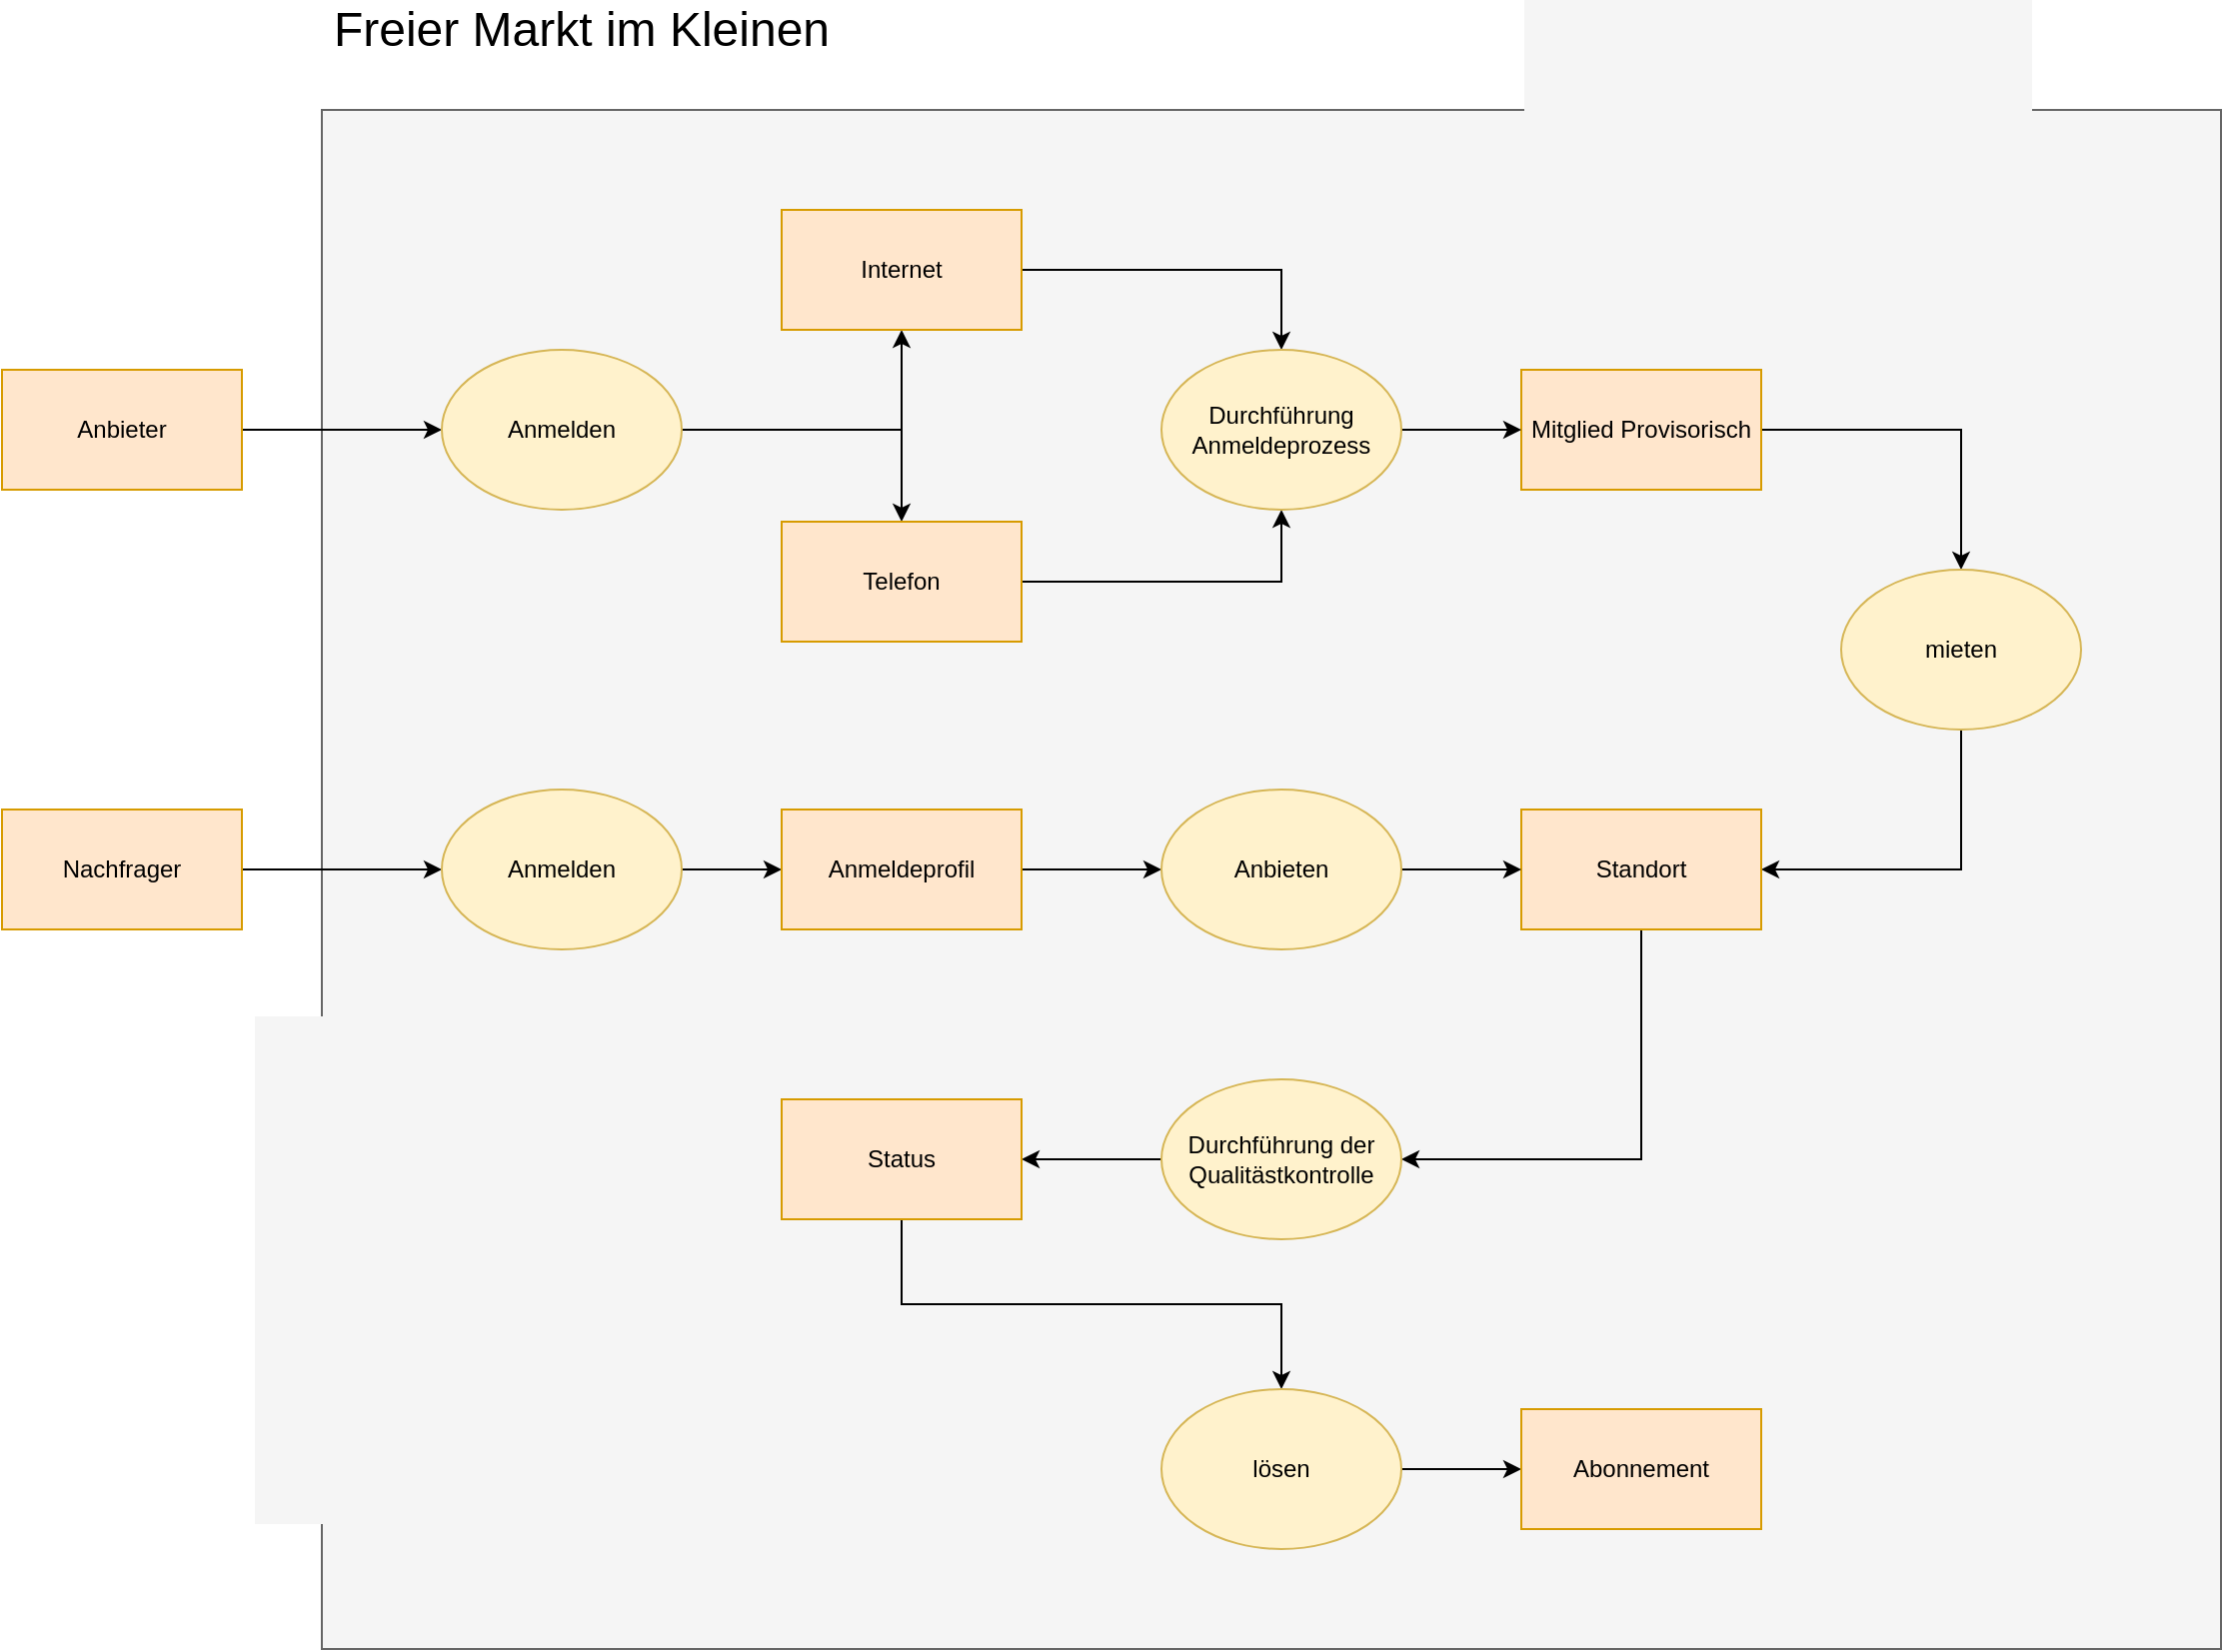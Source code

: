 <mxfile version="13.10.9" type="github">
  <diagram id="1d6je53Co4X1XFdIaq6g" name="Page-1">
    <mxGraphModel dx="1826" dy="831" grid="1" gridSize="10" guides="1" tooltips="1" connect="1" arrows="1" fold="1" page="1" pageScale="1" pageWidth="827" pageHeight="1169" math="0" shadow="0">
      <root>
        <mxCell id="0" />
        <mxCell id="1" parent="0" />
        <mxCell id="6YlxYn7CpiebAkPf-IOl-47" value="" style="rounded=0;whiteSpace=wrap;html=1;shadow=0;fillColor=#f5f5f5;strokeColor=#666666;fontColor=#333333;" vertex="1" parent="1">
          <mxGeometry x="320" y="90" width="950" height="770" as="geometry" />
        </mxCell>
        <mxCell id="6YlxYn7CpiebAkPf-IOl-2" value="&lt;font style=&quot;font-size: 24px&quot;&gt;Freier Markt im Kleinen&lt;/font&gt;" style="text;html=1;strokeColor=none;fillColor=none;align=center;verticalAlign=middle;whiteSpace=wrap;rounded=0;" vertex="1" parent="1">
          <mxGeometry x="320" y="40" width="260" height="20" as="geometry" />
        </mxCell>
        <mxCell id="6YlxYn7CpiebAkPf-IOl-6" style="edgeStyle=orthogonalEdgeStyle;rounded=0;orthogonalLoop=1;jettySize=auto;html=1;exitX=1;exitY=0.5;exitDx=0;exitDy=0;entryX=0;entryY=0.5;entryDx=0;entryDy=0;" edge="1" parent="1" source="6YlxYn7CpiebAkPf-IOl-3" target="6YlxYn7CpiebAkPf-IOl-4">
          <mxGeometry relative="1" as="geometry" />
        </mxCell>
        <mxCell id="6YlxYn7CpiebAkPf-IOl-3" value="Anbieter" style="rounded=0;whiteSpace=wrap;html=1;fillColor=#ffe6cc;strokeColor=#d79b00;" vertex="1" parent="1">
          <mxGeometry x="160" y="220" width="120" height="60" as="geometry" />
        </mxCell>
        <mxCell id="6YlxYn7CpiebAkPf-IOl-14" style="edgeStyle=orthogonalEdgeStyle;rounded=0;orthogonalLoop=1;jettySize=auto;html=1;exitX=1;exitY=0.5;exitDx=0;exitDy=0;entryX=0.5;entryY=0;entryDx=0;entryDy=0;" edge="1" parent="1" source="6YlxYn7CpiebAkPf-IOl-4" target="6YlxYn7CpiebAkPf-IOl-9">
          <mxGeometry relative="1" as="geometry" />
        </mxCell>
        <mxCell id="6YlxYn7CpiebAkPf-IOl-15" style="edgeStyle=orthogonalEdgeStyle;rounded=0;orthogonalLoop=1;jettySize=auto;html=1;exitX=1;exitY=0.5;exitDx=0;exitDy=0;entryX=0.5;entryY=1;entryDx=0;entryDy=0;" edge="1" parent="1" source="6YlxYn7CpiebAkPf-IOl-4" target="6YlxYn7CpiebAkPf-IOl-10">
          <mxGeometry relative="1" as="geometry" />
        </mxCell>
        <mxCell id="6YlxYn7CpiebAkPf-IOl-4" value="Anmelden" style="ellipse;whiteSpace=wrap;html=1;fillColor=#fff2cc;strokeColor=#d6b656;" vertex="1" parent="1">
          <mxGeometry x="380" y="210" width="120" height="80" as="geometry" />
        </mxCell>
        <mxCell id="6YlxYn7CpiebAkPf-IOl-20" style="edgeStyle=orthogonalEdgeStyle;rounded=0;orthogonalLoop=1;jettySize=auto;html=1;exitX=1;exitY=0.5;exitDx=0;exitDy=0;entryX=0.5;entryY=1;entryDx=0;entryDy=0;" edge="1" parent="1" source="6YlxYn7CpiebAkPf-IOl-9" target="6YlxYn7CpiebAkPf-IOl-18">
          <mxGeometry relative="1" as="geometry" />
        </mxCell>
        <mxCell id="6YlxYn7CpiebAkPf-IOl-9" value="Telefon" style="rounded=0;whiteSpace=wrap;html=1;fillColor=#ffe6cc;strokeColor=#d79b00;" vertex="1" parent="1">
          <mxGeometry x="550" y="296" width="120" height="60" as="geometry" />
        </mxCell>
        <mxCell id="6YlxYn7CpiebAkPf-IOl-19" style="edgeStyle=orthogonalEdgeStyle;rounded=0;orthogonalLoop=1;jettySize=auto;html=1;exitX=1;exitY=0.5;exitDx=0;exitDy=0;entryX=0.5;entryY=0;entryDx=0;entryDy=0;" edge="1" parent="1" source="6YlxYn7CpiebAkPf-IOl-10" target="6YlxYn7CpiebAkPf-IOl-18">
          <mxGeometry relative="1" as="geometry" />
        </mxCell>
        <mxCell id="6YlxYn7CpiebAkPf-IOl-10" value="Internet" style="rounded=0;whiteSpace=wrap;html=1;fillColor=#ffe6cc;strokeColor=#d79b00;" vertex="1" parent="1">
          <mxGeometry x="550" y="140" width="120" height="60" as="geometry" />
        </mxCell>
        <mxCell id="6YlxYn7CpiebAkPf-IOl-23" style="edgeStyle=orthogonalEdgeStyle;rounded=0;orthogonalLoop=1;jettySize=auto;html=1;exitX=1;exitY=0.5;exitDx=0;exitDy=0;entryX=0.5;entryY=0;entryDx=0;entryDy=0;" edge="1" parent="1" source="6YlxYn7CpiebAkPf-IOl-16" target="6YlxYn7CpiebAkPf-IOl-22">
          <mxGeometry relative="1" as="geometry" />
        </mxCell>
        <mxCell id="6YlxYn7CpiebAkPf-IOl-16" value="Mitglied Provisorisch" style="rounded=0;whiteSpace=wrap;html=1;fillColor=#ffe6cc;strokeColor=#d79b00;" vertex="1" parent="1">
          <mxGeometry x="920" y="220" width="120" height="60" as="geometry" />
        </mxCell>
        <mxCell id="6YlxYn7CpiebAkPf-IOl-21" style="edgeStyle=orthogonalEdgeStyle;rounded=0;orthogonalLoop=1;jettySize=auto;html=1;exitX=1;exitY=0.5;exitDx=0;exitDy=0;" edge="1" parent="1" source="6YlxYn7CpiebAkPf-IOl-18" target="6YlxYn7CpiebAkPf-IOl-16">
          <mxGeometry relative="1" as="geometry" />
        </mxCell>
        <mxCell id="6YlxYn7CpiebAkPf-IOl-18" value="Durchführung Anmeldeprozess" style="ellipse;whiteSpace=wrap;html=1;fillColor=#fff2cc;strokeColor=#d6b656;" vertex="1" parent="1">
          <mxGeometry x="740" y="210" width="120" height="80" as="geometry" />
        </mxCell>
        <mxCell id="6YlxYn7CpiebAkPf-IOl-46" style="edgeStyle=orthogonalEdgeStyle;rounded=0;orthogonalLoop=1;jettySize=auto;html=1;exitX=0.5;exitY=1;exitDx=0;exitDy=0;entryX=1;entryY=0.5;entryDx=0;entryDy=0;" edge="1" parent="1" source="6YlxYn7CpiebAkPf-IOl-22" target="6YlxYn7CpiebAkPf-IOl-24">
          <mxGeometry relative="1" as="geometry" />
        </mxCell>
        <mxCell id="6YlxYn7CpiebAkPf-IOl-22" value="mieten" style="ellipse;whiteSpace=wrap;html=1;fillColor=#fff2cc;strokeColor=#d6b656;" vertex="1" parent="1">
          <mxGeometry x="1080" y="320" width="120" height="80" as="geometry" />
        </mxCell>
        <mxCell id="6YlxYn7CpiebAkPf-IOl-70" style="edgeStyle=orthogonalEdgeStyle;rounded=0;orthogonalLoop=1;jettySize=auto;html=1;exitX=0.5;exitY=1;exitDx=0;exitDy=0;entryX=1;entryY=0.5;entryDx=0;entryDy=0;" edge="1" parent="1" source="6YlxYn7CpiebAkPf-IOl-24" target="6YlxYn7CpiebAkPf-IOl-31">
          <mxGeometry relative="1" as="geometry" />
        </mxCell>
        <mxCell id="6YlxYn7CpiebAkPf-IOl-24" value="Standort" style="rounded=0;whiteSpace=wrap;html=1;fillColor=#ffe6cc;strokeColor=#d79b00;" vertex="1" parent="1">
          <mxGeometry x="920" y="440" width="120" height="60" as="geometry" />
        </mxCell>
        <mxCell id="6YlxYn7CpiebAkPf-IOl-79" style="edgeStyle=orthogonalEdgeStyle;rounded=0;orthogonalLoop=1;jettySize=auto;html=1;exitX=0;exitY=0.5;exitDx=0;exitDy=0;entryX=1;entryY=0.5;entryDx=0;entryDy=0;" edge="1" parent="1" source="6YlxYn7CpiebAkPf-IOl-31" target="6YlxYn7CpiebAkPf-IOl-62">
          <mxGeometry relative="1" as="geometry" />
        </mxCell>
        <mxCell id="6YlxYn7CpiebAkPf-IOl-31" value="Durchführung der Qualitästkontrolle" style="ellipse;whiteSpace=wrap;html=1;fillColor=#fff2cc;strokeColor=#d6b656;" vertex="1" parent="1">
          <mxGeometry x="740" y="575" width="120" height="80" as="geometry" />
        </mxCell>
        <mxCell id="6YlxYn7CpiebAkPf-IOl-37" style="edgeStyle=orthogonalEdgeStyle;rounded=0;orthogonalLoop=1;jettySize=auto;html=1;exitX=1;exitY=0.5;exitDx=0;exitDy=0;entryX=0;entryY=0.5;entryDx=0;entryDy=0;" edge="1" parent="1" source="6YlxYn7CpiebAkPf-IOl-34" target="6YlxYn7CpiebAkPf-IOl-36">
          <mxGeometry relative="1" as="geometry" />
        </mxCell>
        <mxCell id="6YlxYn7CpiebAkPf-IOl-34" value="Nachfrager" style="rounded=0;whiteSpace=wrap;html=1;fillColor=#ffe6cc;strokeColor=#d79b00;" vertex="1" parent="1">
          <mxGeometry x="160" y="440" width="120" height="60" as="geometry" />
        </mxCell>
        <mxCell id="6YlxYn7CpiebAkPf-IOl-41" style="edgeStyle=orthogonalEdgeStyle;rounded=0;orthogonalLoop=1;jettySize=auto;html=1;exitX=1;exitY=0.5;exitDx=0;exitDy=0;" edge="1" parent="1" source="6YlxYn7CpiebAkPf-IOl-36" target="6YlxYn7CpiebAkPf-IOl-40">
          <mxGeometry relative="1" as="geometry" />
        </mxCell>
        <mxCell id="6YlxYn7CpiebAkPf-IOl-36" value="Anmelden" style="ellipse;whiteSpace=wrap;html=1;fillColor=#fff2cc;strokeColor=#d6b656;" vertex="1" parent="1">
          <mxGeometry x="380" y="430" width="120" height="80" as="geometry" />
        </mxCell>
        <mxCell id="6YlxYn7CpiebAkPf-IOl-43" style="edgeStyle=orthogonalEdgeStyle;rounded=0;orthogonalLoop=1;jettySize=auto;html=1;exitX=1;exitY=0.5;exitDx=0;exitDy=0;entryX=0;entryY=0.5;entryDx=0;entryDy=0;" edge="1" parent="1" source="6YlxYn7CpiebAkPf-IOl-40" target="6YlxYn7CpiebAkPf-IOl-42">
          <mxGeometry relative="1" as="geometry" />
        </mxCell>
        <mxCell id="6YlxYn7CpiebAkPf-IOl-40" value="Anmeldeprofil" style="rounded=0;whiteSpace=wrap;html=1;fillColor=#ffe6cc;strokeColor=#d79b00;" vertex="1" parent="1">
          <mxGeometry x="550" y="440" width="120" height="60" as="geometry" />
        </mxCell>
        <mxCell id="6YlxYn7CpiebAkPf-IOl-44" style="edgeStyle=orthogonalEdgeStyle;rounded=0;orthogonalLoop=1;jettySize=auto;html=1;exitX=1;exitY=0.5;exitDx=0;exitDy=0;entryX=0;entryY=0.5;entryDx=0;entryDy=0;" edge="1" parent="1" source="6YlxYn7CpiebAkPf-IOl-42" target="6YlxYn7CpiebAkPf-IOl-24">
          <mxGeometry relative="1" as="geometry" />
        </mxCell>
        <mxCell id="6YlxYn7CpiebAkPf-IOl-42" value="Anbieten" style="ellipse;whiteSpace=wrap;html=1;fillColor=#fff2cc;strokeColor=#d6b656;" vertex="1" parent="1">
          <mxGeometry x="740" y="430" width="120" height="80" as="geometry" />
        </mxCell>
        <mxCell id="6YlxYn7CpiebAkPf-IOl-75" style="edgeStyle=orthogonalEdgeStyle;rounded=0;orthogonalLoop=1;jettySize=auto;html=1;exitX=0.5;exitY=1;exitDx=0;exitDy=0;entryX=0.5;entryY=0;entryDx=0;entryDy=0;" edge="1" parent="1" source="6YlxYn7CpiebAkPf-IOl-62" target="6YlxYn7CpiebAkPf-IOl-72">
          <mxGeometry relative="1" as="geometry" />
        </mxCell>
        <mxCell id="6YlxYn7CpiebAkPf-IOl-62" value="Status" style="rounded=0;whiteSpace=wrap;html=1;shadow=0;fillColor=#ffe6cc;strokeColor=#d79b00;" vertex="1" parent="1">
          <mxGeometry x="550" y="585" width="120" height="60" as="geometry" />
        </mxCell>
        <mxCell id="6YlxYn7CpiebAkPf-IOl-65" style="edgeStyle=orthogonalEdgeStyle;rounded=0;orthogonalLoop=1;jettySize=auto;html=1;exitX=0.5;exitY=1;exitDx=0;exitDy=0;" edge="1" parent="1" source="6YlxYn7CpiebAkPf-IOl-2" target="6YlxYn7CpiebAkPf-IOl-2">
          <mxGeometry relative="1" as="geometry" />
        </mxCell>
        <mxCell id="6YlxYn7CpiebAkPf-IOl-81" style="edgeStyle=orthogonalEdgeStyle;rounded=0;orthogonalLoop=1;jettySize=auto;html=1;exitX=1;exitY=0.5;exitDx=0;exitDy=0;entryX=0;entryY=0.5;entryDx=0;entryDy=0;" edge="1" parent="1" source="6YlxYn7CpiebAkPf-IOl-72" target="6YlxYn7CpiebAkPf-IOl-80">
          <mxGeometry relative="1" as="geometry" />
        </mxCell>
        <mxCell id="6YlxYn7CpiebAkPf-IOl-72" value="lösen" style="ellipse;whiteSpace=wrap;html=1;shadow=0;fillColor=#fff2cc;strokeColor=#d6b656;" vertex="1" parent="1">
          <mxGeometry x="740" y="730" width="120" height="80" as="geometry" />
        </mxCell>
        <mxCell id="6YlxYn7CpiebAkPf-IOl-80" value="Abonnement" style="rounded=0;whiteSpace=wrap;html=1;shadow=0;fillColor=#ffe6cc;strokeColor=#d79b00;" vertex="1" parent="1">
          <mxGeometry x="920" y="740" width="120" height="60" as="geometry" />
        </mxCell>
      </root>
    </mxGraphModel>
  </diagram>
</mxfile>
